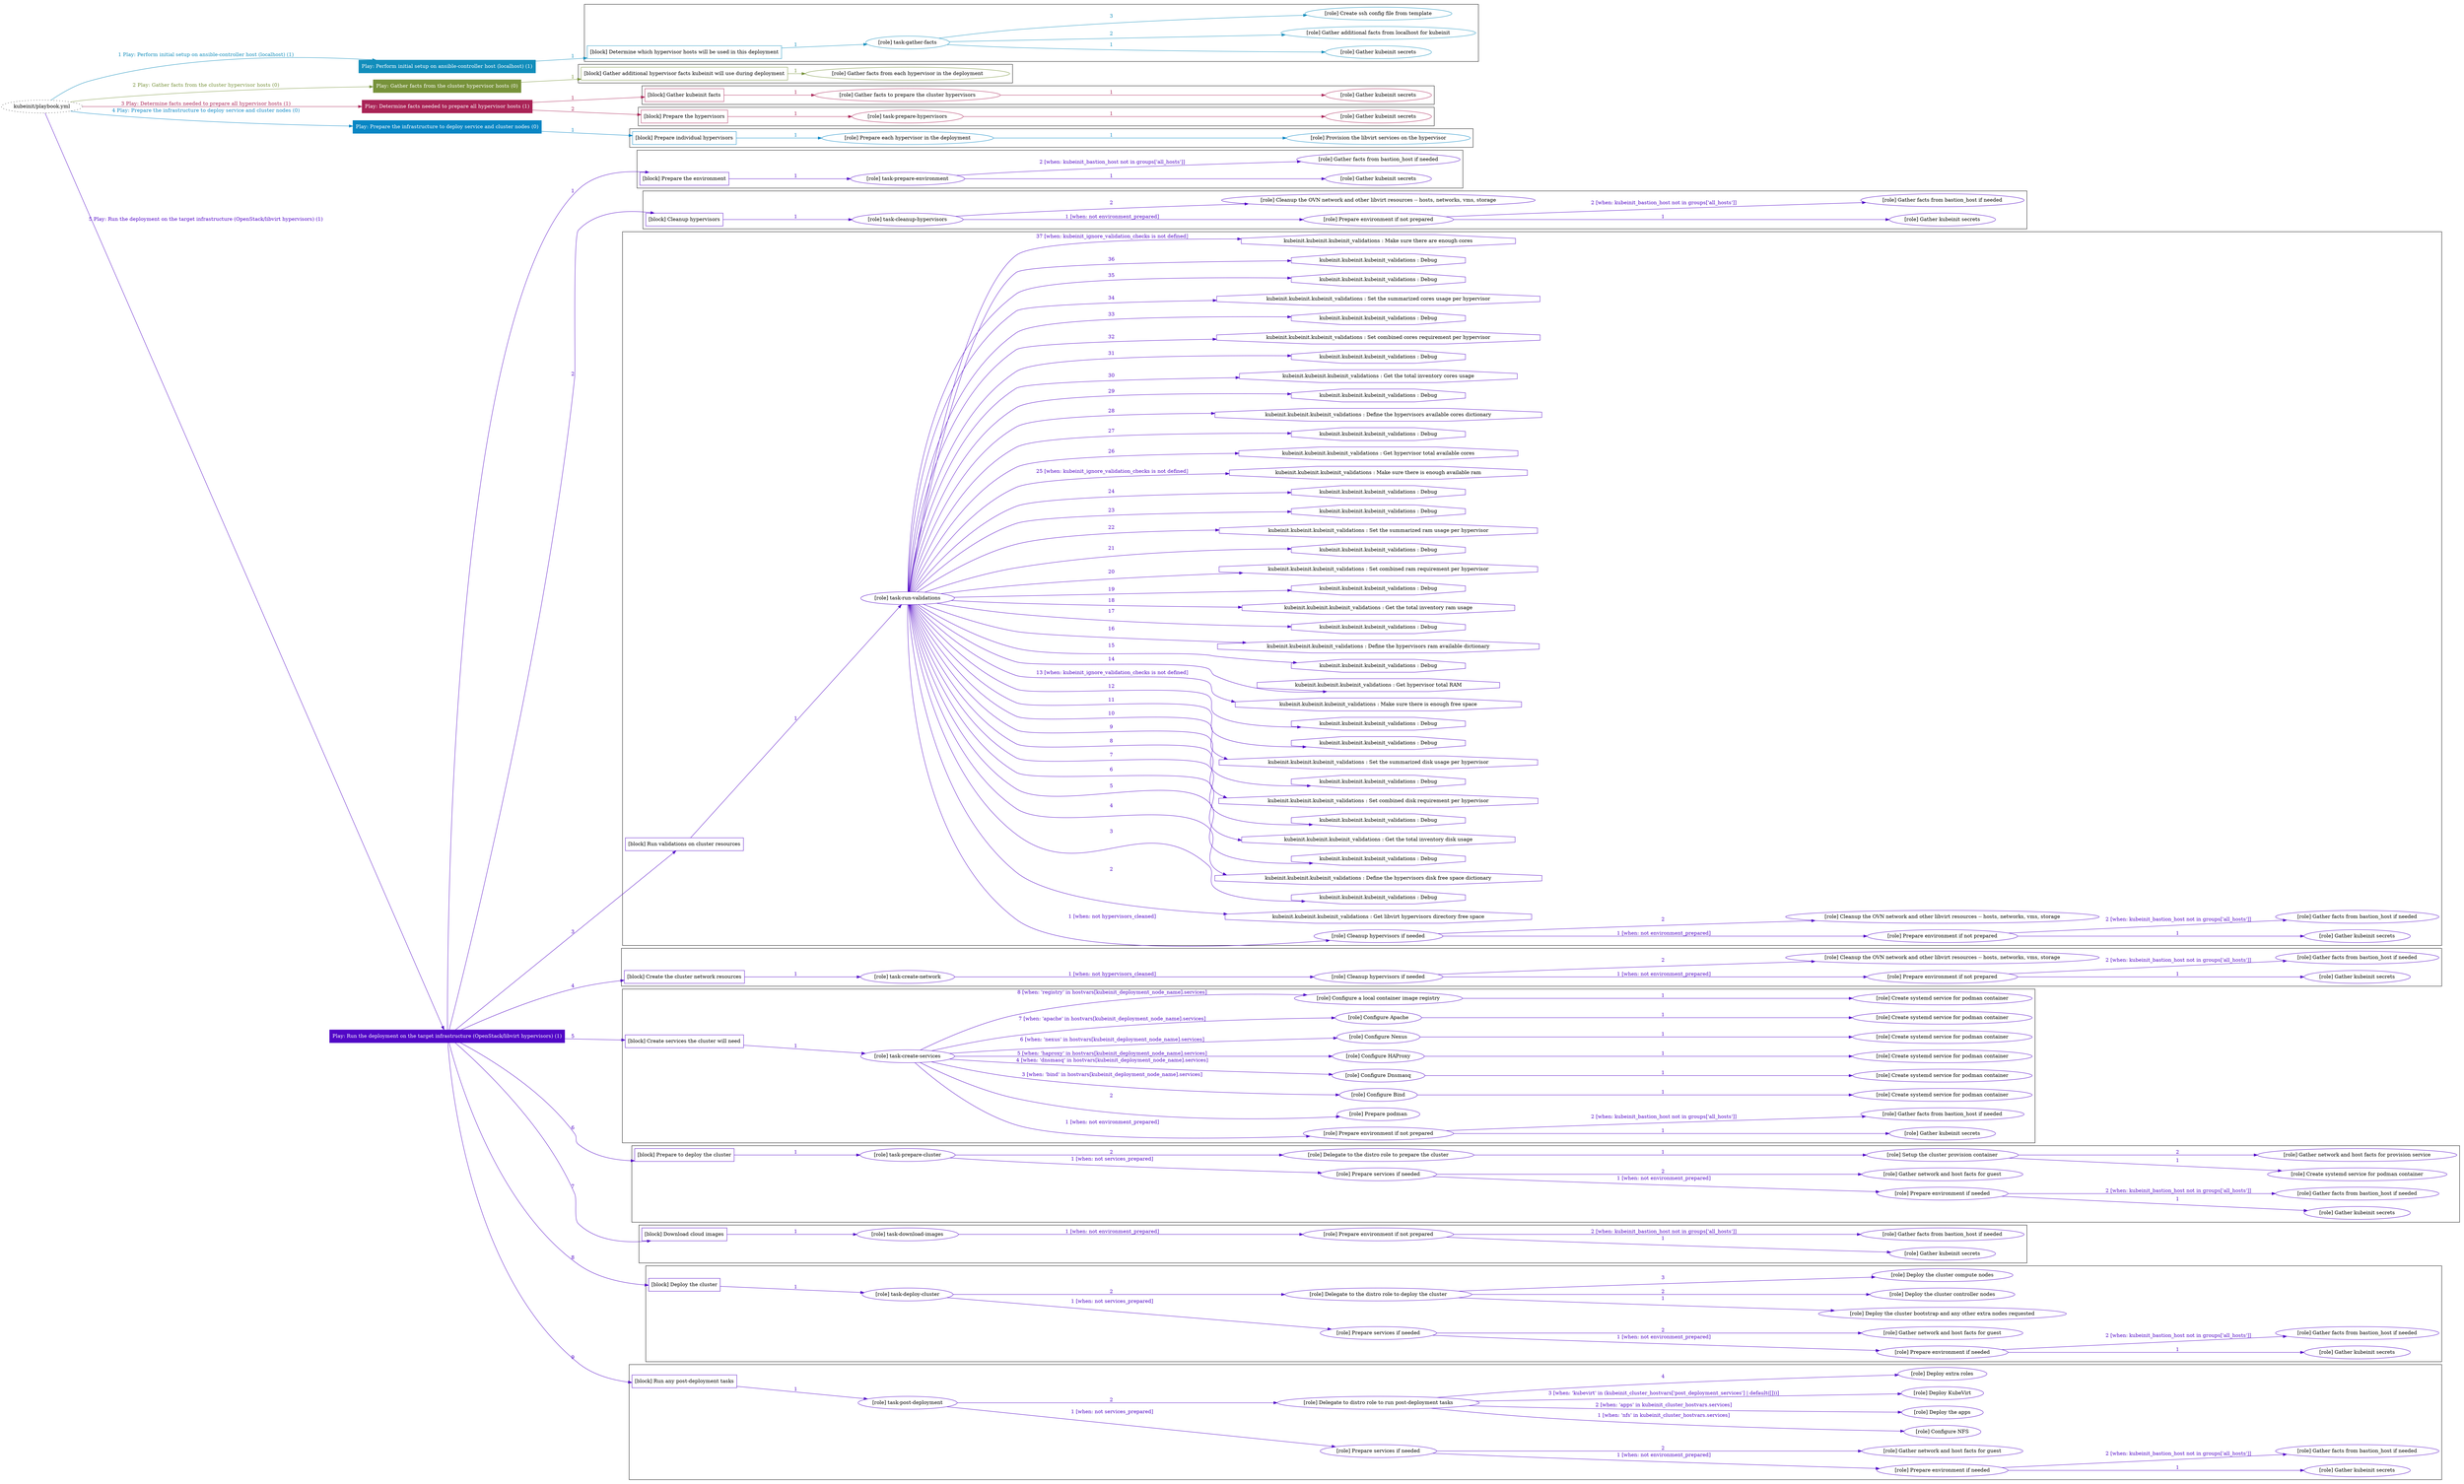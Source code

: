digraph {
	graph [concentrate=true ordering=in rankdir=LR ratio=fill]
	edge [esep=5 sep=10]
	"kubeinit/playbook.yml" [URL="/home/runner/work/kubeinit/kubeinit/kubeinit/playbook.yml" id=playbook_6cd26a10 style=dotted]
	"kubeinit/playbook.yml" -> play_63117d6f [label="1 Play: Perform initial setup on ansible-controller host (localhost) (1)" color="#118dbb" fontcolor="#118dbb" id=edge_play_63117d6f labeltooltip="1 Play: Perform initial setup on ansible-controller host (localhost) (1)" tooltip="1 Play: Perform initial setup on ansible-controller host (localhost) (1)"]
	subgraph "Play: Perform initial setup on ansible-controller host (localhost) (1)" {
		play_63117d6f [label="Play: Perform initial setup on ansible-controller host (localhost) (1)" URL="/home/runner/work/kubeinit/kubeinit/kubeinit/playbook.yml" color="#118dbb" fontcolor="#ffffff" id=play_63117d6f shape=box style=filled tooltip=localhost]
		play_63117d6f -> block_19ab870b [label=1 color="#118dbb" fontcolor="#118dbb" id=edge_block_19ab870b labeltooltip=1 tooltip=1]
		subgraph cluster_block_19ab870b {
			block_19ab870b [label="[block] Determine which hypervisor hosts will be used in this deployment" URL="/home/runner/work/kubeinit/kubeinit/kubeinit/playbook.yml" color="#118dbb" id=block_19ab870b labeltooltip="Determine which hypervisor hosts will be used in this deployment" shape=box tooltip="Determine which hypervisor hosts will be used in this deployment"]
			block_19ab870b -> role_15ab62e1 [label="1 " color="#118dbb" fontcolor="#118dbb" id=edge_role_15ab62e1 labeltooltip="1 " tooltip="1 "]
			subgraph "task-gather-facts" {
				role_15ab62e1 [label="[role] task-gather-facts" URL="/home/runner/work/kubeinit/kubeinit/kubeinit/playbook.yml" color="#118dbb" id=role_15ab62e1 tooltip="task-gather-facts"]
				role_15ab62e1 -> role_734ebe4e [label="1 " color="#118dbb" fontcolor="#118dbb" id=edge_role_734ebe4e labeltooltip="1 " tooltip="1 "]
				subgraph "Gather kubeinit secrets" {
					role_734ebe4e [label="[role] Gather kubeinit secrets" URL="/home/runner/.ansible/collections/ansible_collections/kubeinit/kubeinit/roles/kubeinit_prepare/tasks/build_hypervisors_group.yml" color="#118dbb" id=role_734ebe4e tooltip="Gather kubeinit secrets"]
				}
				role_15ab62e1 -> role_6a905b28 [label="2 " color="#118dbb" fontcolor="#118dbb" id=edge_role_6a905b28 labeltooltip="2 " tooltip="2 "]
				subgraph "Gather additional facts from localhost for kubeinit" {
					role_6a905b28 [label="[role] Gather additional facts from localhost for kubeinit" URL="/home/runner/.ansible/collections/ansible_collections/kubeinit/kubeinit/roles/kubeinit_prepare/tasks/build_hypervisors_group.yml" color="#118dbb" id=role_6a905b28 tooltip="Gather additional facts from localhost for kubeinit"]
				}
				role_15ab62e1 -> role_32236e4d [label="3 " color="#118dbb" fontcolor="#118dbb" id=edge_role_32236e4d labeltooltip="3 " tooltip="3 "]
				subgraph "Create ssh config file from template" {
					role_32236e4d [label="[role] Create ssh config file from template" URL="/home/runner/.ansible/collections/ansible_collections/kubeinit/kubeinit/roles/kubeinit_prepare/tasks/build_hypervisors_group.yml" color="#118dbb" id=role_32236e4d tooltip="Create ssh config file from template"]
				}
			}
		}
	}
	"kubeinit/playbook.yml" -> play_02c0cbca [label="2 Play: Gather facts from the cluster hypervisor hosts (0)" color="#77923a" fontcolor="#77923a" id=edge_play_02c0cbca labeltooltip="2 Play: Gather facts from the cluster hypervisor hosts (0)" tooltip="2 Play: Gather facts from the cluster hypervisor hosts (0)"]
	subgraph "Play: Gather facts from the cluster hypervisor hosts (0)" {
		play_02c0cbca [label="Play: Gather facts from the cluster hypervisor hosts (0)" URL="/home/runner/work/kubeinit/kubeinit/kubeinit/playbook.yml" color="#77923a" fontcolor="#ffffff" id=play_02c0cbca shape=box style=filled tooltip="Play: Gather facts from the cluster hypervisor hosts (0)"]
		play_02c0cbca -> block_dc79a959 [label=1 color="#77923a" fontcolor="#77923a" id=edge_block_dc79a959 labeltooltip=1 tooltip=1]
		subgraph cluster_block_dc79a959 {
			block_dc79a959 [label="[block] Gather additional hypervisor facts kubeinit will use during deployment" URL="/home/runner/work/kubeinit/kubeinit/kubeinit/playbook.yml" color="#77923a" id=block_dc79a959 labeltooltip="Gather additional hypervisor facts kubeinit will use during deployment" shape=box tooltip="Gather additional hypervisor facts kubeinit will use during deployment"]
			block_dc79a959 -> role_8fd5d907 [label="1 " color="#77923a" fontcolor="#77923a" id=edge_role_8fd5d907 labeltooltip="1 " tooltip="1 "]
			subgraph "Gather facts from each hypervisor in the deployment" {
				role_8fd5d907 [label="[role] Gather facts from each hypervisor in the deployment" URL="/home/runner/work/kubeinit/kubeinit/kubeinit/playbook.yml" color="#77923a" id=role_8fd5d907 tooltip="Gather facts from each hypervisor in the deployment"]
			}
		}
	}
	"kubeinit/playbook.yml" -> play_86470e08 [label="3 Play: Determine facts needed to prepare all hypervisor hosts (1)" color="#a92356" fontcolor="#a92356" id=edge_play_86470e08 labeltooltip="3 Play: Determine facts needed to prepare all hypervisor hosts (1)" tooltip="3 Play: Determine facts needed to prepare all hypervisor hosts (1)"]
	subgraph "Play: Determine facts needed to prepare all hypervisor hosts (1)" {
		play_86470e08 [label="Play: Determine facts needed to prepare all hypervisor hosts (1)" URL="/home/runner/work/kubeinit/kubeinit/kubeinit/playbook.yml" color="#a92356" fontcolor="#ffffff" id=play_86470e08 shape=box style=filled tooltip=localhost]
		play_86470e08 -> block_03d1b4e7 [label=1 color="#a92356" fontcolor="#a92356" id=edge_block_03d1b4e7 labeltooltip=1 tooltip=1]
		subgraph cluster_block_03d1b4e7 {
			block_03d1b4e7 [label="[block] Gather kubeinit facts" URL="/home/runner/work/kubeinit/kubeinit/kubeinit/playbook.yml" color="#a92356" id=block_03d1b4e7 labeltooltip="Gather kubeinit facts" shape=box tooltip="Gather kubeinit facts"]
			block_03d1b4e7 -> role_86574c64 [label="1 " color="#a92356" fontcolor="#a92356" id=edge_role_86574c64 labeltooltip="1 " tooltip="1 "]
			subgraph "Gather facts to prepare the cluster hypervisors" {
				role_86574c64 [label="[role] Gather facts to prepare the cluster hypervisors" URL="/home/runner/work/kubeinit/kubeinit/kubeinit/playbook.yml" color="#a92356" id=role_86574c64 tooltip="Gather facts to prepare the cluster hypervisors"]
				role_86574c64 -> role_c956355e [label="1 " color="#a92356" fontcolor="#a92356" id=edge_role_c956355e labeltooltip="1 " tooltip="1 "]
				subgraph "Gather kubeinit secrets" {
					role_c956355e [label="[role] Gather kubeinit secrets" URL="/home/runner/.ansible/collections/ansible_collections/kubeinit/kubeinit/roles/kubeinit_prepare/tasks/gather_kubeinit_facts.yml" color="#a92356" id=role_c956355e tooltip="Gather kubeinit secrets"]
				}
			}
		}
		play_86470e08 -> block_d9ae58f2 [label=2 color="#a92356" fontcolor="#a92356" id=edge_block_d9ae58f2 labeltooltip=2 tooltip=2]
		subgraph cluster_block_d9ae58f2 {
			block_d9ae58f2 [label="[block] Prepare the hypervisors" URL="/home/runner/work/kubeinit/kubeinit/kubeinit/playbook.yml" color="#a92356" id=block_d9ae58f2 labeltooltip="Prepare the hypervisors" shape=box tooltip="Prepare the hypervisors"]
			block_d9ae58f2 -> role_10e413e1 [label="1 " color="#a92356" fontcolor="#a92356" id=edge_role_10e413e1 labeltooltip="1 " tooltip="1 "]
			subgraph "task-prepare-hypervisors" {
				role_10e413e1 [label="[role] task-prepare-hypervisors" URL="/home/runner/work/kubeinit/kubeinit/kubeinit/playbook.yml" color="#a92356" id=role_10e413e1 tooltip="task-prepare-hypervisors"]
				role_10e413e1 -> role_80bb3add [label="1 " color="#a92356" fontcolor="#a92356" id=edge_role_80bb3add labeltooltip="1 " tooltip="1 "]
				subgraph "Gather kubeinit secrets" {
					role_80bb3add [label="[role] Gather kubeinit secrets" URL="/home/runner/.ansible/collections/ansible_collections/kubeinit/kubeinit/roles/kubeinit_prepare/tasks/gather_kubeinit_facts.yml" color="#a92356" id=role_80bb3add tooltip="Gather kubeinit secrets"]
				}
			}
		}
	}
	"kubeinit/playbook.yml" -> play_aafbd5fe [label="4 Play: Prepare the infrastructure to deploy service and cluster nodes (0)" color="#0886c4" fontcolor="#0886c4" id=edge_play_aafbd5fe labeltooltip="4 Play: Prepare the infrastructure to deploy service and cluster nodes (0)" tooltip="4 Play: Prepare the infrastructure to deploy service and cluster nodes (0)"]
	subgraph "Play: Prepare the infrastructure to deploy service and cluster nodes (0)" {
		play_aafbd5fe [label="Play: Prepare the infrastructure to deploy service and cluster nodes (0)" URL="/home/runner/work/kubeinit/kubeinit/kubeinit/playbook.yml" color="#0886c4" fontcolor="#ffffff" id=play_aafbd5fe shape=box style=filled tooltip="Play: Prepare the infrastructure to deploy service and cluster nodes (0)"]
		play_aafbd5fe -> block_a5c81471 [label=1 color="#0886c4" fontcolor="#0886c4" id=edge_block_a5c81471 labeltooltip=1 tooltip=1]
		subgraph cluster_block_a5c81471 {
			block_a5c81471 [label="[block] Prepare individual hypervisors" URL="/home/runner/work/kubeinit/kubeinit/kubeinit/playbook.yml" color="#0886c4" id=block_a5c81471 labeltooltip="Prepare individual hypervisors" shape=box tooltip="Prepare individual hypervisors"]
			block_a5c81471 -> role_9da7c46c [label="1 " color="#0886c4" fontcolor="#0886c4" id=edge_role_9da7c46c labeltooltip="1 " tooltip="1 "]
			subgraph "Prepare each hypervisor in the deployment" {
				role_9da7c46c [label="[role] Prepare each hypervisor in the deployment" URL="/home/runner/work/kubeinit/kubeinit/kubeinit/playbook.yml" color="#0886c4" id=role_9da7c46c tooltip="Prepare each hypervisor in the deployment"]
				role_9da7c46c -> role_c563d3cf [label="1 " color="#0886c4" fontcolor="#0886c4" id=edge_role_c563d3cf labeltooltip="1 " tooltip="1 "]
				subgraph "Provision the libvirt services on the hypervisor" {
					role_c563d3cf [label="[role] Provision the libvirt services on the hypervisor" URL="/home/runner/.ansible/collections/ansible_collections/kubeinit/kubeinit/roles/kubeinit_prepare/tasks/prepare_hypervisor.yml" color="#0886c4" id=role_c563d3cf tooltip="Provision the libvirt services on the hypervisor"]
				}
			}
		}
	}
	"kubeinit/playbook.yml" -> play_02539495 [label="5 Play: Run the deployment on the target infrastructure (OpenStack/libvirt hypervisors) (1)" color="#5106c6" fontcolor="#5106c6" id=edge_play_02539495 labeltooltip="5 Play: Run the deployment on the target infrastructure (OpenStack/libvirt hypervisors) (1)" tooltip="5 Play: Run the deployment on the target infrastructure (OpenStack/libvirt hypervisors) (1)"]
	subgraph "Play: Run the deployment on the target infrastructure (OpenStack/libvirt hypervisors) (1)" {
		play_02539495 [label="Play: Run the deployment on the target infrastructure (OpenStack/libvirt hypervisors) (1)" URL="/home/runner/work/kubeinit/kubeinit/kubeinit/playbook.yml" color="#5106c6" fontcolor="#ffffff" id=play_02539495 shape=box style=filled tooltip=localhost]
		play_02539495 -> block_9f222ef6 [label=1 color="#5106c6" fontcolor="#5106c6" id=edge_block_9f222ef6 labeltooltip=1 tooltip=1]
		subgraph cluster_block_9f222ef6 {
			block_9f222ef6 [label="[block] Prepare the environment" URL="/home/runner/work/kubeinit/kubeinit/kubeinit/playbook.yml" color="#5106c6" id=block_9f222ef6 labeltooltip="Prepare the environment" shape=box tooltip="Prepare the environment"]
			block_9f222ef6 -> role_25c20535 [label="1 " color="#5106c6" fontcolor="#5106c6" id=edge_role_25c20535 labeltooltip="1 " tooltip="1 "]
			subgraph "task-prepare-environment" {
				role_25c20535 [label="[role] task-prepare-environment" URL="/home/runner/work/kubeinit/kubeinit/kubeinit/playbook.yml" color="#5106c6" id=role_25c20535 tooltip="task-prepare-environment"]
				role_25c20535 -> role_65af04fc [label="1 " color="#5106c6" fontcolor="#5106c6" id=edge_role_65af04fc labeltooltip="1 " tooltip="1 "]
				subgraph "Gather kubeinit secrets" {
					role_65af04fc [label="[role] Gather kubeinit secrets" URL="/home/runner/.ansible/collections/ansible_collections/kubeinit/kubeinit/roles/kubeinit_prepare/tasks/gather_kubeinit_facts.yml" color="#5106c6" id=role_65af04fc tooltip="Gather kubeinit secrets"]
				}
				role_25c20535 -> role_2ee62ff0 [label="2 [when: kubeinit_bastion_host not in groups['all_hosts']]" color="#5106c6" fontcolor="#5106c6" id=edge_role_2ee62ff0 labeltooltip="2 [when: kubeinit_bastion_host not in groups['all_hosts']]" tooltip="2 [when: kubeinit_bastion_host not in groups['all_hosts']]"]
				subgraph "Gather facts from bastion_host if needed" {
					role_2ee62ff0 [label="[role] Gather facts from bastion_host if needed" URL="/home/runner/.ansible/collections/ansible_collections/kubeinit/kubeinit/roles/kubeinit_prepare/tasks/main.yml" color="#5106c6" id=role_2ee62ff0 tooltip="Gather facts from bastion_host if needed"]
				}
			}
		}
		play_02539495 -> block_dac5ed62 [label=2 color="#5106c6" fontcolor="#5106c6" id=edge_block_dac5ed62 labeltooltip=2 tooltip=2]
		subgraph cluster_block_dac5ed62 {
			block_dac5ed62 [label="[block] Cleanup hypervisors" URL="/home/runner/work/kubeinit/kubeinit/kubeinit/playbook.yml" color="#5106c6" id=block_dac5ed62 labeltooltip="Cleanup hypervisors" shape=box tooltip="Cleanup hypervisors"]
			block_dac5ed62 -> role_e07e626c [label="1 " color="#5106c6" fontcolor="#5106c6" id=edge_role_e07e626c labeltooltip="1 " tooltip="1 "]
			subgraph "task-cleanup-hypervisors" {
				role_e07e626c [label="[role] task-cleanup-hypervisors" URL="/home/runner/work/kubeinit/kubeinit/kubeinit/playbook.yml" color="#5106c6" id=role_e07e626c tooltip="task-cleanup-hypervisors"]
				role_e07e626c -> role_b7dd9cc5 [label="1 [when: not environment_prepared]" color="#5106c6" fontcolor="#5106c6" id=edge_role_b7dd9cc5 labeltooltip="1 [when: not environment_prepared]" tooltip="1 [when: not environment_prepared]"]
				subgraph "Prepare environment if not prepared" {
					role_b7dd9cc5 [label="[role] Prepare environment if not prepared" URL="/home/runner/.ansible/collections/ansible_collections/kubeinit/kubeinit/roles/kubeinit_libvirt/tasks/cleanup_hypervisors.yml" color="#5106c6" id=role_b7dd9cc5 tooltip="Prepare environment if not prepared"]
					role_b7dd9cc5 -> role_0928f3df [label="1 " color="#5106c6" fontcolor="#5106c6" id=edge_role_0928f3df labeltooltip="1 " tooltip="1 "]
					subgraph "Gather kubeinit secrets" {
						role_0928f3df [label="[role] Gather kubeinit secrets" URL="/home/runner/.ansible/collections/ansible_collections/kubeinit/kubeinit/roles/kubeinit_prepare/tasks/gather_kubeinit_facts.yml" color="#5106c6" id=role_0928f3df tooltip="Gather kubeinit secrets"]
					}
					role_b7dd9cc5 -> role_5713f718 [label="2 [when: kubeinit_bastion_host not in groups['all_hosts']]" color="#5106c6" fontcolor="#5106c6" id=edge_role_5713f718 labeltooltip="2 [when: kubeinit_bastion_host not in groups['all_hosts']]" tooltip="2 [when: kubeinit_bastion_host not in groups['all_hosts']]"]
					subgraph "Gather facts from bastion_host if needed" {
						role_5713f718 [label="[role] Gather facts from bastion_host if needed" URL="/home/runner/.ansible/collections/ansible_collections/kubeinit/kubeinit/roles/kubeinit_prepare/tasks/main.yml" color="#5106c6" id=role_5713f718 tooltip="Gather facts from bastion_host if needed"]
					}
				}
				role_e07e626c -> role_2268f956 [label="2 " color="#5106c6" fontcolor="#5106c6" id=edge_role_2268f956 labeltooltip="2 " tooltip="2 "]
				subgraph "Cleanup the OVN network and other libvirt resources -- hosts, networks, vms, storage" {
					role_2268f956 [label="[role] Cleanup the OVN network and other libvirt resources -- hosts, networks, vms, storage" URL="/home/runner/.ansible/collections/ansible_collections/kubeinit/kubeinit/roles/kubeinit_libvirt/tasks/cleanup_hypervisors.yml" color="#5106c6" id=role_2268f956 tooltip="Cleanup the OVN network and other libvirt resources -- hosts, networks, vms, storage"]
				}
			}
		}
		play_02539495 -> block_9da9f517 [label=3 color="#5106c6" fontcolor="#5106c6" id=edge_block_9da9f517 labeltooltip=3 tooltip=3]
		subgraph cluster_block_9da9f517 {
			block_9da9f517 [label="[block] Run validations on cluster resources" URL="/home/runner/work/kubeinit/kubeinit/kubeinit/playbook.yml" color="#5106c6" id=block_9da9f517 labeltooltip="Run validations on cluster resources" shape=box tooltip="Run validations on cluster resources"]
			block_9da9f517 -> role_e88cde20 [label="1 " color="#5106c6" fontcolor="#5106c6" id=edge_role_e88cde20 labeltooltip="1 " tooltip="1 "]
			subgraph "task-run-validations" {
				role_e88cde20 [label="[role] task-run-validations" URL="/home/runner/work/kubeinit/kubeinit/kubeinit/playbook.yml" color="#5106c6" id=role_e88cde20 tooltip="task-run-validations"]
				role_e88cde20 -> role_add371ca [label="1 [when: not hypervisors_cleaned]" color="#5106c6" fontcolor="#5106c6" id=edge_role_add371ca labeltooltip="1 [when: not hypervisors_cleaned]" tooltip="1 [when: not hypervisors_cleaned]"]
				subgraph "Cleanup hypervisors if needed" {
					role_add371ca [label="[role] Cleanup hypervisors if needed" URL="/home/runner/.ansible/collections/ansible_collections/kubeinit/kubeinit/roles/kubeinit_validations/tasks/main.yml" color="#5106c6" id=role_add371ca tooltip="Cleanup hypervisors if needed"]
					role_add371ca -> role_86619e4e [label="1 [when: not environment_prepared]" color="#5106c6" fontcolor="#5106c6" id=edge_role_86619e4e labeltooltip="1 [when: not environment_prepared]" tooltip="1 [when: not environment_prepared]"]
					subgraph "Prepare environment if not prepared" {
						role_86619e4e [label="[role] Prepare environment if not prepared" URL="/home/runner/.ansible/collections/ansible_collections/kubeinit/kubeinit/roles/kubeinit_libvirt/tasks/cleanup_hypervisors.yml" color="#5106c6" id=role_86619e4e tooltip="Prepare environment if not prepared"]
						role_86619e4e -> role_49407ac8 [label="1 " color="#5106c6" fontcolor="#5106c6" id=edge_role_49407ac8 labeltooltip="1 " tooltip="1 "]
						subgraph "Gather kubeinit secrets" {
							role_49407ac8 [label="[role] Gather kubeinit secrets" URL="/home/runner/.ansible/collections/ansible_collections/kubeinit/kubeinit/roles/kubeinit_prepare/tasks/gather_kubeinit_facts.yml" color="#5106c6" id=role_49407ac8 tooltip="Gather kubeinit secrets"]
						}
						role_86619e4e -> role_40011b52 [label="2 [when: kubeinit_bastion_host not in groups['all_hosts']]" color="#5106c6" fontcolor="#5106c6" id=edge_role_40011b52 labeltooltip="2 [when: kubeinit_bastion_host not in groups['all_hosts']]" tooltip="2 [when: kubeinit_bastion_host not in groups['all_hosts']]"]
						subgraph "Gather facts from bastion_host if needed" {
							role_40011b52 [label="[role] Gather facts from bastion_host if needed" URL="/home/runner/.ansible/collections/ansible_collections/kubeinit/kubeinit/roles/kubeinit_prepare/tasks/main.yml" color="#5106c6" id=role_40011b52 tooltip="Gather facts from bastion_host if needed"]
						}
					}
					role_add371ca -> role_9dc46d21 [label="2 " color="#5106c6" fontcolor="#5106c6" id=edge_role_9dc46d21 labeltooltip="2 " tooltip="2 "]
					subgraph "Cleanup the OVN network and other libvirt resources -- hosts, networks, vms, storage" {
						role_9dc46d21 [label="[role] Cleanup the OVN network and other libvirt resources -- hosts, networks, vms, storage" URL="/home/runner/.ansible/collections/ansible_collections/kubeinit/kubeinit/roles/kubeinit_libvirt/tasks/cleanup_hypervisors.yml" color="#5106c6" id=role_9dc46d21 tooltip="Cleanup the OVN network and other libvirt resources -- hosts, networks, vms, storage"]
					}
				}
				task_dcb77e27 [label="kubeinit.kubeinit.kubeinit_validations : Get libvirt hypervisors directory free space" URL="/home/runner/.ansible/collections/ansible_collections/kubeinit/kubeinit/roles/kubeinit_validations/tasks/10_libvirt_free_space.yml" color="#5106c6" id=task_dcb77e27 shape=octagon tooltip="kubeinit.kubeinit.kubeinit_validations : Get libvirt hypervisors directory free space"]
				role_e88cde20 -> task_dcb77e27 [label="2 " color="#5106c6" fontcolor="#5106c6" id=edge_task_dcb77e27 labeltooltip="2 " tooltip="2 "]
				task_700facbe [label="kubeinit.kubeinit.kubeinit_validations : Debug" URL="/home/runner/.ansible/collections/ansible_collections/kubeinit/kubeinit/roles/kubeinit_validations/tasks/10_libvirt_free_space.yml" color="#5106c6" id=task_700facbe shape=octagon tooltip="kubeinit.kubeinit.kubeinit_validations : Debug"]
				role_e88cde20 -> task_700facbe [label="3 " color="#5106c6" fontcolor="#5106c6" id=edge_task_700facbe labeltooltip="3 " tooltip="3 "]
				task_43508078 [label="kubeinit.kubeinit.kubeinit_validations : Define the hypervisors disk free space dictionary" URL="/home/runner/.ansible/collections/ansible_collections/kubeinit/kubeinit/roles/kubeinit_validations/tasks/10_libvirt_free_space.yml" color="#5106c6" id=task_43508078 shape=octagon tooltip="kubeinit.kubeinit.kubeinit_validations : Define the hypervisors disk free space dictionary"]
				role_e88cde20 -> task_43508078 [label="4 " color="#5106c6" fontcolor="#5106c6" id=edge_task_43508078 labeltooltip="4 " tooltip="4 "]
				task_87f07806 [label="kubeinit.kubeinit.kubeinit_validations : Debug" URL="/home/runner/.ansible/collections/ansible_collections/kubeinit/kubeinit/roles/kubeinit_validations/tasks/10_libvirt_free_space.yml" color="#5106c6" id=task_87f07806 shape=octagon tooltip="kubeinit.kubeinit.kubeinit_validations : Debug"]
				role_e88cde20 -> task_87f07806 [label="5 " color="#5106c6" fontcolor="#5106c6" id=edge_task_87f07806 labeltooltip="5 " tooltip="5 "]
				task_ba84ba1d [label="kubeinit.kubeinit.kubeinit_validations : Get the total inventory disk usage" URL="/home/runner/.ansible/collections/ansible_collections/kubeinit/kubeinit/roles/kubeinit_validations/tasks/10_libvirt_free_space.yml" color="#5106c6" id=task_ba84ba1d shape=octagon tooltip="kubeinit.kubeinit.kubeinit_validations : Get the total inventory disk usage"]
				role_e88cde20 -> task_ba84ba1d [label="6 " color="#5106c6" fontcolor="#5106c6" id=edge_task_ba84ba1d labeltooltip="6 " tooltip="6 "]
				task_48fe8396 [label="kubeinit.kubeinit.kubeinit_validations : Debug" URL="/home/runner/.ansible/collections/ansible_collections/kubeinit/kubeinit/roles/kubeinit_validations/tasks/10_libvirt_free_space.yml" color="#5106c6" id=task_48fe8396 shape=octagon tooltip="kubeinit.kubeinit.kubeinit_validations : Debug"]
				role_e88cde20 -> task_48fe8396 [label="7 " color="#5106c6" fontcolor="#5106c6" id=edge_task_48fe8396 labeltooltip="7 " tooltip="7 "]
				task_9d8ddf8c [label="kubeinit.kubeinit.kubeinit_validations : Set combined disk requirement per hypervisor" URL="/home/runner/.ansible/collections/ansible_collections/kubeinit/kubeinit/roles/kubeinit_validations/tasks/10_libvirt_free_space.yml" color="#5106c6" id=task_9d8ddf8c shape=octagon tooltip="kubeinit.kubeinit.kubeinit_validations : Set combined disk requirement per hypervisor"]
				role_e88cde20 -> task_9d8ddf8c [label="8 " color="#5106c6" fontcolor="#5106c6" id=edge_task_9d8ddf8c labeltooltip="8 " tooltip="8 "]
				task_906409d1 [label="kubeinit.kubeinit.kubeinit_validations : Debug" URL="/home/runner/.ansible/collections/ansible_collections/kubeinit/kubeinit/roles/kubeinit_validations/tasks/10_libvirt_free_space.yml" color="#5106c6" id=task_906409d1 shape=octagon tooltip="kubeinit.kubeinit.kubeinit_validations : Debug"]
				role_e88cde20 -> task_906409d1 [label="9 " color="#5106c6" fontcolor="#5106c6" id=edge_task_906409d1 labeltooltip="9 " tooltip="9 "]
				task_c3c82220 [label="kubeinit.kubeinit.kubeinit_validations : Set the summarized disk usage per hypervisor" URL="/home/runner/.ansible/collections/ansible_collections/kubeinit/kubeinit/roles/kubeinit_validations/tasks/10_libvirt_free_space.yml" color="#5106c6" id=task_c3c82220 shape=octagon tooltip="kubeinit.kubeinit.kubeinit_validations : Set the summarized disk usage per hypervisor"]
				role_e88cde20 -> task_c3c82220 [label="10 " color="#5106c6" fontcolor="#5106c6" id=edge_task_c3c82220 labeltooltip="10 " tooltip="10 "]
				task_688a60f6 [label="kubeinit.kubeinit.kubeinit_validations : Debug" URL="/home/runner/.ansible/collections/ansible_collections/kubeinit/kubeinit/roles/kubeinit_validations/tasks/10_libvirt_free_space.yml" color="#5106c6" id=task_688a60f6 shape=octagon tooltip="kubeinit.kubeinit.kubeinit_validations : Debug"]
				role_e88cde20 -> task_688a60f6 [label="11 " color="#5106c6" fontcolor="#5106c6" id=edge_task_688a60f6 labeltooltip="11 " tooltip="11 "]
				task_ccc9f9c7 [label="kubeinit.kubeinit.kubeinit_validations : Debug" URL="/home/runner/.ansible/collections/ansible_collections/kubeinit/kubeinit/roles/kubeinit_validations/tasks/10_libvirt_free_space.yml" color="#5106c6" id=task_ccc9f9c7 shape=octagon tooltip="kubeinit.kubeinit.kubeinit_validations : Debug"]
				role_e88cde20 -> task_ccc9f9c7 [label="12 " color="#5106c6" fontcolor="#5106c6" id=edge_task_ccc9f9c7 labeltooltip="12 " tooltip="12 "]
				task_64a4d500 [label="kubeinit.kubeinit.kubeinit_validations : Make sure there is enough free space" URL="/home/runner/.ansible/collections/ansible_collections/kubeinit/kubeinit/roles/kubeinit_validations/tasks/10_libvirt_free_space.yml" color="#5106c6" id=task_64a4d500 shape=octagon tooltip="kubeinit.kubeinit.kubeinit_validations : Make sure there is enough free space"]
				role_e88cde20 -> task_64a4d500 [label="13 [when: kubeinit_ignore_validation_checks is not defined]" color="#5106c6" fontcolor="#5106c6" id=edge_task_64a4d500 labeltooltip="13 [when: kubeinit_ignore_validation_checks is not defined]" tooltip="13 [when: kubeinit_ignore_validation_checks is not defined]"]
				task_f6587887 [label="kubeinit.kubeinit.kubeinit_validations : Get hypervisor total RAM" URL="/home/runner/.ansible/collections/ansible_collections/kubeinit/kubeinit/roles/kubeinit_validations/tasks/20_libvirt_available_ram.yml" color="#5106c6" id=task_f6587887 shape=octagon tooltip="kubeinit.kubeinit.kubeinit_validations : Get hypervisor total RAM"]
				role_e88cde20 -> task_f6587887 [label="14 " color="#5106c6" fontcolor="#5106c6" id=edge_task_f6587887 labeltooltip="14 " tooltip="14 "]
				task_8896586f [label="kubeinit.kubeinit.kubeinit_validations : Debug" URL="/home/runner/.ansible/collections/ansible_collections/kubeinit/kubeinit/roles/kubeinit_validations/tasks/20_libvirt_available_ram.yml" color="#5106c6" id=task_8896586f shape=octagon tooltip="kubeinit.kubeinit.kubeinit_validations : Debug"]
				role_e88cde20 -> task_8896586f [label="15 " color="#5106c6" fontcolor="#5106c6" id=edge_task_8896586f labeltooltip="15 " tooltip="15 "]
				task_51928612 [label="kubeinit.kubeinit.kubeinit_validations : Define the hypervisors ram available dictionary" URL="/home/runner/.ansible/collections/ansible_collections/kubeinit/kubeinit/roles/kubeinit_validations/tasks/20_libvirt_available_ram.yml" color="#5106c6" id=task_51928612 shape=octagon tooltip="kubeinit.kubeinit.kubeinit_validations : Define the hypervisors ram available dictionary"]
				role_e88cde20 -> task_51928612 [label="16 " color="#5106c6" fontcolor="#5106c6" id=edge_task_51928612 labeltooltip="16 " tooltip="16 "]
				task_f93e1c0c [label="kubeinit.kubeinit.kubeinit_validations : Debug" URL="/home/runner/.ansible/collections/ansible_collections/kubeinit/kubeinit/roles/kubeinit_validations/tasks/20_libvirt_available_ram.yml" color="#5106c6" id=task_f93e1c0c shape=octagon tooltip="kubeinit.kubeinit.kubeinit_validations : Debug"]
				role_e88cde20 -> task_f93e1c0c [label="17 " color="#5106c6" fontcolor="#5106c6" id=edge_task_f93e1c0c labeltooltip="17 " tooltip="17 "]
				task_454da99e [label="kubeinit.kubeinit.kubeinit_validations : Get the total inventory ram usage" URL="/home/runner/.ansible/collections/ansible_collections/kubeinit/kubeinit/roles/kubeinit_validations/tasks/20_libvirt_available_ram.yml" color="#5106c6" id=task_454da99e shape=octagon tooltip="kubeinit.kubeinit.kubeinit_validations : Get the total inventory ram usage"]
				role_e88cde20 -> task_454da99e [label="18 " color="#5106c6" fontcolor="#5106c6" id=edge_task_454da99e labeltooltip="18 " tooltip="18 "]
				task_ca0c87be [label="kubeinit.kubeinit.kubeinit_validations : Debug" URL="/home/runner/.ansible/collections/ansible_collections/kubeinit/kubeinit/roles/kubeinit_validations/tasks/20_libvirt_available_ram.yml" color="#5106c6" id=task_ca0c87be shape=octagon tooltip="kubeinit.kubeinit.kubeinit_validations : Debug"]
				role_e88cde20 -> task_ca0c87be [label="19 " color="#5106c6" fontcolor="#5106c6" id=edge_task_ca0c87be labeltooltip="19 " tooltip="19 "]
				task_01fdea66 [label="kubeinit.kubeinit.kubeinit_validations : Set combined ram requirement per hypervisor" URL="/home/runner/.ansible/collections/ansible_collections/kubeinit/kubeinit/roles/kubeinit_validations/tasks/20_libvirt_available_ram.yml" color="#5106c6" id=task_01fdea66 shape=octagon tooltip="kubeinit.kubeinit.kubeinit_validations : Set combined ram requirement per hypervisor"]
				role_e88cde20 -> task_01fdea66 [label="20 " color="#5106c6" fontcolor="#5106c6" id=edge_task_01fdea66 labeltooltip="20 " tooltip="20 "]
				task_a43e9650 [label="kubeinit.kubeinit.kubeinit_validations : Debug" URL="/home/runner/.ansible/collections/ansible_collections/kubeinit/kubeinit/roles/kubeinit_validations/tasks/20_libvirt_available_ram.yml" color="#5106c6" id=task_a43e9650 shape=octagon tooltip="kubeinit.kubeinit.kubeinit_validations : Debug"]
				role_e88cde20 -> task_a43e9650 [label="21 " color="#5106c6" fontcolor="#5106c6" id=edge_task_a43e9650 labeltooltip="21 " tooltip="21 "]
				task_c7b97a59 [label="kubeinit.kubeinit.kubeinit_validations : Set the summarized ram usage per hypervisor" URL="/home/runner/.ansible/collections/ansible_collections/kubeinit/kubeinit/roles/kubeinit_validations/tasks/20_libvirt_available_ram.yml" color="#5106c6" id=task_c7b97a59 shape=octagon tooltip="kubeinit.kubeinit.kubeinit_validations : Set the summarized ram usage per hypervisor"]
				role_e88cde20 -> task_c7b97a59 [label="22 " color="#5106c6" fontcolor="#5106c6" id=edge_task_c7b97a59 labeltooltip="22 " tooltip="22 "]
				task_82ea052e [label="kubeinit.kubeinit.kubeinit_validations : Debug" URL="/home/runner/.ansible/collections/ansible_collections/kubeinit/kubeinit/roles/kubeinit_validations/tasks/20_libvirt_available_ram.yml" color="#5106c6" id=task_82ea052e shape=octagon tooltip="kubeinit.kubeinit.kubeinit_validations : Debug"]
				role_e88cde20 -> task_82ea052e [label="23 " color="#5106c6" fontcolor="#5106c6" id=edge_task_82ea052e labeltooltip="23 " tooltip="23 "]
				task_bcb57fb0 [label="kubeinit.kubeinit.kubeinit_validations : Debug" URL="/home/runner/.ansible/collections/ansible_collections/kubeinit/kubeinit/roles/kubeinit_validations/tasks/20_libvirt_available_ram.yml" color="#5106c6" id=task_bcb57fb0 shape=octagon tooltip="kubeinit.kubeinit.kubeinit_validations : Debug"]
				role_e88cde20 -> task_bcb57fb0 [label="24 " color="#5106c6" fontcolor="#5106c6" id=edge_task_bcb57fb0 labeltooltip="24 " tooltip="24 "]
				task_78315fa0 [label="kubeinit.kubeinit.kubeinit_validations : Make sure there is enough available ram" URL="/home/runner/.ansible/collections/ansible_collections/kubeinit/kubeinit/roles/kubeinit_validations/tasks/20_libvirt_available_ram.yml" color="#5106c6" id=task_78315fa0 shape=octagon tooltip="kubeinit.kubeinit.kubeinit_validations : Make sure there is enough available ram"]
				role_e88cde20 -> task_78315fa0 [label="25 [when: kubeinit_ignore_validation_checks is not defined]" color="#5106c6" fontcolor="#5106c6" id=edge_task_78315fa0 labeltooltip="25 [when: kubeinit_ignore_validation_checks is not defined]" tooltip="25 [when: kubeinit_ignore_validation_checks is not defined]"]
				task_bfe0f4f4 [label="kubeinit.kubeinit.kubeinit_validations : Get hypervisor total available cores" URL="/home/runner/.ansible/collections/ansible_collections/kubeinit/kubeinit/roles/kubeinit_validations/tasks/30_libvirt_check_cpu_cores.yml" color="#5106c6" id=task_bfe0f4f4 shape=octagon tooltip="kubeinit.kubeinit.kubeinit_validations : Get hypervisor total available cores"]
				role_e88cde20 -> task_bfe0f4f4 [label="26 " color="#5106c6" fontcolor="#5106c6" id=edge_task_bfe0f4f4 labeltooltip="26 " tooltip="26 "]
				task_6188ae6c [label="kubeinit.kubeinit.kubeinit_validations : Debug" URL="/home/runner/.ansible/collections/ansible_collections/kubeinit/kubeinit/roles/kubeinit_validations/tasks/30_libvirt_check_cpu_cores.yml" color="#5106c6" id=task_6188ae6c shape=octagon tooltip="kubeinit.kubeinit.kubeinit_validations : Debug"]
				role_e88cde20 -> task_6188ae6c [label="27 " color="#5106c6" fontcolor="#5106c6" id=edge_task_6188ae6c labeltooltip="27 " tooltip="27 "]
				task_60e4d200 [label="kubeinit.kubeinit.kubeinit_validations : Define the hypervisors available cores dictionary" URL="/home/runner/.ansible/collections/ansible_collections/kubeinit/kubeinit/roles/kubeinit_validations/tasks/30_libvirt_check_cpu_cores.yml" color="#5106c6" id=task_60e4d200 shape=octagon tooltip="kubeinit.kubeinit.kubeinit_validations : Define the hypervisors available cores dictionary"]
				role_e88cde20 -> task_60e4d200 [label="28 " color="#5106c6" fontcolor="#5106c6" id=edge_task_60e4d200 labeltooltip="28 " tooltip="28 "]
				task_1c4e965d [label="kubeinit.kubeinit.kubeinit_validations : Debug" URL="/home/runner/.ansible/collections/ansible_collections/kubeinit/kubeinit/roles/kubeinit_validations/tasks/30_libvirt_check_cpu_cores.yml" color="#5106c6" id=task_1c4e965d shape=octagon tooltip="kubeinit.kubeinit.kubeinit_validations : Debug"]
				role_e88cde20 -> task_1c4e965d [label="29 " color="#5106c6" fontcolor="#5106c6" id=edge_task_1c4e965d labeltooltip="29 " tooltip="29 "]
				task_2ed6f480 [label="kubeinit.kubeinit.kubeinit_validations : Get the total inventory cores usage" URL="/home/runner/.ansible/collections/ansible_collections/kubeinit/kubeinit/roles/kubeinit_validations/tasks/30_libvirt_check_cpu_cores.yml" color="#5106c6" id=task_2ed6f480 shape=octagon tooltip="kubeinit.kubeinit.kubeinit_validations : Get the total inventory cores usage"]
				role_e88cde20 -> task_2ed6f480 [label="30 " color="#5106c6" fontcolor="#5106c6" id=edge_task_2ed6f480 labeltooltip="30 " tooltip="30 "]
				task_3304818f [label="kubeinit.kubeinit.kubeinit_validations : Debug" URL="/home/runner/.ansible/collections/ansible_collections/kubeinit/kubeinit/roles/kubeinit_validations/tasks/30_libvirt_check_cpu_cores.yml" color="#5106c6" id=task_3304818f shape=octagon tooltip="kubeinit.kubeinit.kubeinit_validations : Debug"]
				role_e88cde20 -> task_3304818f [label="31 " color="#5106c6" fontcolor="#5106c6" id=edge_task_3304818f labeltooltip="31 " tooltip="31 "]
				task_3ad16f89 [label="kubeinit.kubeinit.kubeinit_validations : Set combined cores requirement per hypervisor" URL="/home/runner/.ansible/collections/ansible_collections/kubeinit/kubeinit/roles/kubeinit_validations/tasks/30_libvirt_check_cpu_cores.yml" color="#5106c6" id=task_3ad16f89 shape=octagon tooltip="kubeinit.kubeinit.kubeinit_validations : Set combined cores requirement per hypervisor"]
				role_e88cde20 -> task_3ad16f89 [label="32 " color="#5106c6" fontcolor="#5106c6" id=edge_task_3ad16f89 labeltooltip="32 " tooltip="32 "]
				task_e95a6df4 [label="kubeinit.kubeinit.kubeinit_validations : Debug" URL="/home/runner/.ansible/collections/ansible_collections/kubeinit/kubeinit/roles/kubeinit_validations/tasks/30_libvirt_check_cpu_cores.yml" color="#5106c6" id=task_e95a6df4 shape=octagon tooltip="kubeinit.kubeinit.kubeinit_validations : Debug"]
				role_e88cde20 -> task_e95a6df4 [label="33 " color="#5106c6" fontcolor="#5106c6" id=edge_task_e95a6df4 labeltooltip="33 " tooltip="33 "]
				task_470c3b3f [label="kubeinit.kubeinit.kubeinit_validations : Set the summarized cores usage per hypervisor" URL="/home/runner/.ansible/collections/ansible_collections/kubeinit/kubeinit/roles/kubeinit_validations/tasks/30_libvirt_check_cpu_cores.yml" color="#5106c6" id=task_470c3b3f shape=octagon tooltip="kubeinit.kubeinit.kubeinit_validations : Set the summarized cores usage per hypervisor"]
				role_e88cde20 -> task_470c3b3f [label="34 " color="#5106c6" fontcolor="#5106c6" id=edge_task_470c3b3f labeltooltip="34 " tooltip="34 "]
				task_56620336 [label="kubeinit.kubeinit.kubeinit_validations : Debug" URL="/home/runner/.ansible/collections/ansible_collections/kubeinit/kubeinit/roles/kubeinit_validations/tasks/30_libvirt_check_cpu_cores.yml" color="#5106c6" id=task_56620336 shape=octagon tooltip="kubeinit.kubeinit.kubeinit_validations : Debug"]
				role_e88cde20 -> task_56620336 [label="35 " color="#5106c6" fontcolor="#5106c6" id=edge_task_56620336 labeltooltip="35 " tooltip="35 "]
				task_6673316c [label="kubeinit.kubeinit.kubeinit_validations : Debug" URL="/home/runner/.ansible/collections/ansible_collections/kubeinit/kubeinit/roles/kubeinit_validations/tasks/30_libvirt_check_cpu_cores.yml" color="#5106c6" id=task_6673316c shape=octagon tooltip="kubeinit.kubeinit.kubeinit_validations : Debug"]
				role_e88cde20 -> task_6673316c [label="36 " color="#5106c6" fontcolor="#5106c6" id=edge_task_6673316c labeltooltip="36 " tooltip="36 "]
				task_8015cd00 [label="kubeinit.kubeinit.kubeinit_validations : Make sure there are enough cores" URL="/home/runner/.ansible/collections/ansible_collections/kubeinit/kubeinit/roles/kubeinit_validations/tasks/30_libvirt_check_cpu_cores.yml" color="#5106c6" id=task_8015cd00 shape=octagon tooltip="kubeinit.kubeinit.kubeinit_validations : Make sure there are enough cores"]
				role_e88cde20 -> task_8015cd00 [label="37 [when: kubeinit_ignore_validation_checks is not defined]" color="#5106c6" fontcolor="#5106c6" id=edge_task_8015cd00 labeltooltip="37 [when: kubeinit_ignore_validation_checks is not defined]" tooltip="37 [when: kubeinit_ignore_validation_checks is not defined]"]
			}
		}
		play_02539495 -> block_39a2e34c [label=4 color="#5106c6" fontcolor="#5106c6" id=edge_block_39a2e34c labeltooltip=4 tooltip=4]
		subgraph cluster_block_39a2e34c {
			block_39a2e34c [label="[block] Create the cluster network resources" URL="/home/runner/work/kubeinit/kubeinit/kubeinit/playbook.yml" color="#5106c6" id=block_39a2e34c labeltooltip="Create the cluster network resources" shape=box tooltip="Create the cluster network resources"]
			block_39a2e34c -> role_0272853c [label="1 " color="#5106c6" fontcolor="#5106c6" id=edge_role_0272853c labeltooltip="1 " tooltip="1 "]
			subgraph "task-create-network" {
				role_0272853c [label="[role] task-create-network" URL="/home/runner/work/kubeinit/kubeinit/kubeinit/playbook.yml" color="#5106c6" id=role_0272853c tooltip="task-create-network"]
				role_0272853c -> role_caa54972 [label="1 [when: not hypervisors_cleaned]" color="#5106c6" fontcolor="#5106c6" id=edge_role_caa54972 labeltooltip="1 [when: not hypervisors_cleaned]" tooltip="1 [when: not hypervisors_cleaned]"]
				subgraph "Cleanup hypervisors if needed" {
					role_caa54972 [label="[role] Cleanup hypervisors if needed" URL="/home/runner/.ansible/collections/ansible_collections/kubeinit/kubeinit/roles/kubeinit_libvirt/tasks/create_network.yml" color="#5106c6" id=role_caa54972 tooltip="Cleanup hypervisors if needed"]
					role_caa54972 -> role_eb12361b [label="1 [when: not environment_prepared]" color="#5106c6" fontcolor="#5106c6" id=edge_role_eb12361b labeltooltip="1 [when: not environment_prepared]" tooltip="1 [when: not environment_prepared]"]
					subgraph "Prepare environment if not prepared" {
						role_eb12361b [label="[role] Prepare environment if not prepared" URL="/home/runner/.ansible/collections/ansible_collections/kubeinit/kubeinit/roles/kubeinit_libvirt/tasks/cleanup_hypervisors.yml" color="#5106c6" id=role_eb12361b tooltip="Prepare environment if not prepared"]
						role_eb12361b -> role_3631af0d [label="1 " color="#5106c6" fontcolor="#5106c6" id=edge_role_3631af0d labeltooltip="1 " tooltip="1 "]
						subgraph "Gather kubeinit secrets" {
							role_3631af0d [label="[role] Gather kubeinit secrets" URL="/home/runner/.ansible/collections/ansible_collections/kubeinit/kubeinit/roles/kubeinit_prepare/tasks/gather_kubeinit_facts.yml" color="#5106c6" id=role_3631af0d tooltip="Gather kubeinit secrets"]
						}
						role_eb12361b -> role_40f07cb9 [label="2 [when: kubeinit_bastion_host not in groups['all_hosts']]" color="#5106c6" fontcolor="#5106c6" id=edge_role_40f07cb9 labeltooltip="2 [when: kubeinit_bastion_host not in groups['all_hosts']]" tooltip="2 [when: kubeinit_bastion_host not in groups['all_hosts']]"]
						subgraph "Gather facts from bastion_host if needed" {
							role_40f07cb9 [label="[role] Gather facts from bastion_host if needed" URL="/home/runner/.ansible/collections/ansible_collections/kubeinit/kubeinit/roles/kubeinit_prepare/tasks/main.yml" color="#5106c6" id=role_40f07cb9 tooltip="Gather facts from bastion_host if needed"]
						}
					}
					role_caa54972 -> role_3e5b3b85 [label="2 " color="#5106c6" fontcolor="#5106c6" id=edge_role_3e5b3b85 labeltooltip="2 " tooltip="2 "]
					subgraph "Cleanup the OVN network and other libvirt resources -- hosts, networks, vms, storage" {
						role_3e5b3b85 [label="[role] Cleanup the OVN network and other libvirt resources -- hosts, networks, vms, storage" URL="/home/runner/.ansible/collections/ansible_collections/kubeinit/kubeinit/roles/kubeinit_libvirt/tasks/cleanup_hypervisors.yml" color="#5106c6" id=role_3e5b3b85 tooltip="Cleanup the OVN network and other libvirt resources -- hosts, networks, vms, storage"]
					}
				}
			}
		}
		play_02539495 -> block_67e6dc45 [label=5 color="#5106c6" fontcolor="#5106c6" id=edge_block_67e6dc45 labeltooltip=5 tooltip=5]
		subgraph cluster_block_67e6dc45 {
			block_67e6dc45 [label="[block] Create services the cluster will need" URL="/home/runner/work/kubeinit/kubeinit/kubeinit/playbook.yml" color="#5106c6" id=block_67e6dc45 labeltooltip="Create services the cluster will need" shape=box tooltip="Create services the cluster will need"]
			block_67e6dc45 -> role_000688f5 [label="1 " color="#5106c6" fontcolor="#5106c6" id=edge_role_000688f5 labeltooltip="1 " tooltip="1 "]
			subgraph "task-create-services" {
				role_000688f5 [label="[role] task-create-services" URL="/home/runner/work/kubeinit/kubeinit/kubeinit/playbook.yml" color="#5106c6" id=role_000688f5 tooltip="task-create-services"]
				role_000688f5 -> role_58c079ae [label="1 [when: not environment_prepared]" color="#5106c6" fontcolor="#5106c6" id=edge_role_58c079ae labeltooltip="1 [when: not environment_prepared]" tooltip="1 [when: not environment_prepared]"]
				subgraph "Prepare environment if not prepared" {
					role_58c079ae [label="[role] Prepare environment if not prepared" URL="/home/runner/.ansible/collections/ansible_collections/kubeinit/kubeinit/roles/kubeinit_services/tasks/main.yml" color="#5106c6" id=role_58c079ae tooltip="Prepare environment if not prepared"]
					role_58c079ae -> role_5f6a0c72 [label="1 " color="#5106c6" fontcolor="#5106c6" id=edge_role_5f6a0c72 labeltooltip="1 " tooltip="1 "]
					subgraph "Gather kubeinit secrets" {
						role_5f6a0c72 [label="[role] Gather kubeinit secrets" URL="/home/runner/.ansible/collections/ansible_collections/kubeinit/kubeinit/roles/kubeinit_prepare/tasks/gather_kubeinit_facts.yml" color="#5106c6" id=role_5f6a0c72 tooltip="Gather kubeinit secrets"]
					}
					role_58c079ae -> role_72c37845 [label="2 [when: kubeinit_bastion_host not in groups['all_hosts']]" color="#5106c6" fontcolor="#5106c6" id=edge_role_72c37845 labeltooltip="2 [when: kubeinit_bastion_host not in groups['all_hosts']]" tooltip="2 [when: kubeinit_bastion_host not in groups['all_hosts']]"]
					subgraph "Gather facts from bastion_host if needed" {
						role_72c37845 [label="[role] Gather facts from bastion_host if needed" URL="/home/runner/.ansible/collections/ansible_collections/kubeinit/kubeinit/roles/kubeinit_prepare/tasks/main.yml" color="#5106c6" id=role_72c37845 tooltip="Gather facts from bastion_host if needed"]
					}
				}
				role_000688f5 -> role_d3af8ee7 [label="2 " color="#5106c6" fontcolor="#5106c6" id=edge_role_d3af8ee7 labeltooltip="2 " tooltip="2 "]
				subgraph "Prepare podman" {
					role_d3af8ee7 [label="[role] Prepare podman" URL="/home/runner/.ansible/collections/ansible_collections/kubeinit/kubeinit/roles/kubeinit_services/tasks/00_create_service_pod.yml" color="#5106c6" id=role_d3af8ee7 tooltip="Prepare podman"]
				}
				role_000688f5 -> role_be48f0b3 [label="3 [when: 'bind' in hostvars[kubeinit_deployment_node_name].services]" color="#5106c6" fontcolor="#5106c6" id=edge_role_be48f0b3 labeltooltip="3 [when: 'bind' in hostvars[kubeinit_deployment_node_name].services]" tooltip="3 [when: 'bind' in hostvars[kubeinit_deployment_node_name].services]"]
				subgraph "Configure Bind" {
					role_be48f0b3 [label="[role] Configure Bind" URL="/home/runner/.ansible/collections/ansible_collections/kubeinit/kubeinit/roles/kubeinit_services/tasks/start_services_containers.yml" color="#5106c6" id=role_be48f0b3 tooltip="Configure Bind"]
					role_be48f0b3 -> role_9ced703b [label="1 " color="#5106c6" fontcolor="#5106c6" id=edge_role_9ced703b labeltooltip="1 " tooltip="1 "]
					subgraph "Create systemd service for podman container" {
						role_9ced703b [label="[role] Create systemd service for podman container" URL="/home/runner/.ansible/collections/ansible_collections/kubeinit/kubeinit/roles/kubeinit_bind/tasks/main.yml" color="#5106c6" id=role_9ced703b tooltip="Create systemd service for podman container"]
					}
				}
				role_000688f5 -> role_fc5ae82f [label="4 [when: 'dnsmasq' in hostvars[kubeinit_deployment_node_name].services]" color="#5106c6" fontcolor="#5106c6" id=edge_role_fc5ae82f labeltooltip="4 [when: 'dnsmasq' in hostvars[kubeinit_deployment_node_name].services]" tooltip="4 [when: 'dnsmasq' in hostvars[kubeinit_deployment_node_name].services]"]
				subgraph "Configure Dnsmasq" {
					role_fc5ae82f [label="[role] Configure Dnsmasq" URL="/home/runner/.ansible/collections/ansible_collections/kubeinit/kubeinit/roles/kubeinit_services/tasks/start_services_containers.yml" color="#5106c6" id=role_fc5ae82f tooltip="Configure Dnsmasq"]
					role_fc5ae82f -> role_fa16d731 [label="1 " color="#5106c6" fontcolor="#5106c6" id=edge_role_fa16d731 labeltooltip="1 " tooltip="1 "]
					subgraph "Create systemd service for podman container" {
						role_fa16d731 [label="[role] Create systemd service for podman container" URL="/home/runner/.ansible/collections/ansible_collections/kubeinit/kubeinit/roles/kubeinit_dnsmasq/tasks/main.yml" color="#5106c6" id=role_fa16d731 tooltip="Create systemd service for podman container"]
					}
				}
				role_000688f5 -> role_15373e64 [label="5 [when: 'haproxy' in hostvars[kubeinit_deployment_node_name].services]" color="#5106c6" fontcolor="#5106c6" id=edge_role_15373e64 labeltooltip="5 [when: 'haproxy' in hostvars[kubeinit_deployment_node_name].services]" tooltip="5 [when: 'haproxy' in hostvars[kubeinit_deployment_node_name].services]"]
				subgraph "Configure HAProxy" {
					role_15373e64 [label="[role] Configure HAProxy" URL="/home/runner/.ansible/collections/ansible_collections/kubeinit/kubeinit/roles/kubeinit_services/tasks/start_services_containers.yml" color="#5106c6" id=role_15373e64 tooltip="Configure HAProxy"]
					role_15373e64 -> role_7b3a44b6 [label="1 " color="#5106c6" fontcolor="#5106c6" id=edge_role_7b3a44b6 labeltooltip="1 " tooltip="1 "]
					subgraph "Create systemd service for podman container" {
						role_7b3a44b6 [label="[role] Create systemd service for podman container" URL="/home/runner/.ansible/collections/ansible_collections/kubeinit/kubeinit/roles/kubeinit_haproxy/tasks/main.yml" color="#5106c6" id=role_7b3a44b6 tooltip="Create systemd service for podman container"]
					}
				}
				role_000688f5 -> role_926e7c03 [label="6 [when: 'nexus' in hostvars[kubeinit_deployment_node_name].services]" color="#5106c6" fontcolor="#5106c6" id=edge_role_926e7c03 labeltooltip="6 [when: 'nexus' in hostvars[kubeinit_deployment_node_name].services]" tooltip="6 [when: 'nexus' in hostvars[kubeinit_deployment_node_name].services]"]
				subgraph "Configure Nexus" {
					role_926e7c03 [label="[role] Configure Nexus" URL="/home/runner/.ansible/collections/ansible_collections/kubeinit/kubeinit/roles/kubeinit_services/tasks/start_services_containers.yml" color="#5106c6" id=role_926e7c03 tooltip="Configure Nexus"]
					role_926e7c03 -> role_985435bf [label="1 " color="#5106c6" fontcolor="#5106c6" id=edge_role_985435bf labeltooltip="1 " tooltip="1 "]
					subgraph "Create systemd service for podman container" {
						role_985435bf [label="[role] Create systemd service for podman container" URL="/home/runner/.ansible/collections/ansible_collections/kubeinit/kubeinit/roles/kubeinit_nexus/tasks/main.yml" color="#5106c6" id=role_985435bf tooltip="Create systemd service for podman container"]
					}
				}
				role_000688f5 -> role_a19509b1 [label="7 [when: 'apache' in hostvars[kubeinit_deployment_node_name].services]" color="#5106c6" fontcolor="#5106c6" id=edge_role_a19509b1 labeltooltip="7 [when: 'apache' in hostvars[kubeinit_deployment_node_name].services]" tooltip="7 [when: 'apache' in hostvars[kubeinit_deployment_node_name].services]"]
				subgraph "Configure Apache" {
					role_a19509b1 [label="[role] Configure Apache" URL="/home/runner/.ansible/collections/ansible_collections/kubeinit/kubeinit/roles/kubeinit_services/tasks/start_services_containers.yml" color="#5106c6" id=role_a19509b1 tooltip="Configure Apache"]
					role_a19509b1 -> role_6fe72b66 [label="1 " color="#5106c6" fontcolor="#5106c6" id=edge_role_6fe72b66 labeltooltip="1 " tooltip="1 "]
					subgraph "Create systemd service for podman container" {
						role_6fe72b66 [label="[role] Create systemd service for podman container" URL="/home/runner/.ansible/collections/ansible_collections/kubeinit/kubeinit/roles/kubeinit_apache/tasks/main.yml" color="#5106c6" id=role_6fe72b66 tooltip="Create systemd service for podman container"]
					}
				}
				role_000688f5 -> role_c391b074 [label="8 [when: 'registry' in hostvars[kubeinit_deployment_node_name].services]" color="#5106c6" fontcolor="#5106c6" id=edge_role_c391b074 labeltooltip="8 [when: 'registry' in hostvars[kubeinit_deployment_node_name].services]" tooltip="8 [when: 'registry' in hostvars[kubeinit_deployment_node_name].services]"]
				subgraph "Configure a local container image registry" {
					role_c391b074 [label="[role] Configure a local container image registry" URL="/home/runner/.ansible/collections/ansible_collections/kubeinit/kubeinit/roles/kubeinit_services/tasks/start_services_containers.yml" color="#5106c6" id=role_c391b074 tooltip="Configure a local container image registry"]
					role_c391b074 -> role_9497f72e [label="1 " color="#5106c6" fontcolor="#5106c6" id=edge_role_9497f72e labeltooltip="1 " tooltip="1 "]
					subgraph "Create systemd service for podman container" {
						role_9497f72e [label="[role] Create systemd service for podman container" URL="/home/runner/.ansible/collections/ansible_collections/kubeinit/kubeinit/roles/kubeinit_registry/tasks/main.yml" color="#5106c6" id=role_9497f72e tooltip="Create systemd service for podman container"]
					}
				}
			}
		}
		play_02539495 -> block_c1f26617 [label=6 color="#5106c6" fontcolor="#5106c6" id=edge_block_c1f26617 labeltooltip=6 tooltip=6]
		subgraph cluster_block_c1f26617 {
			block_c1f26617 [label="[block] Prepare to deploy the cluster" URL="/home/runner/work/kubeinit/kubeinit/kubeinit/playbook.yml" color="#5106c6" id=block_c1f26617 labeltooltip="Prepare to deploy the cluster" shape=box tooltip="Prepare to deploy the cluster"]
			block_c1f26617 -> role_44fb2a5d [label="1 " color="#5106c6" fontcolor="#5106c6" id=edge_role_44fb2a5d labeltooltip="1 " tooltip="1 "]
			subgraph "task-prepare-cluster" {
				role_44fb2a5d [label="[role] task-prepare-cluster" URL="/home/runner/work/kubeinit/kubeinit/kubeinit/playbook.yml" color="#5106c6" id=role_44fb2a5d tooltip="task-prepare-cluster"]
				role_44fb2a5d -> role_d44f9b4f [label="1 [when: not services_prepared]" color="#5106c6" fontcolor="#5106c6" id=edge_role_d44f9b4f labeltooltip="1 [when: not services_prepared]" tooltip="1 [when: not services_prepared]"]
				subgraph "Prepare services if needed" {
					role_d44f9b4f [label="[role] Prepare services if needed" URL="/home/runner/.ansible/collections/ansible_collections/kubeinit/kubeinit/roles/kubeinit_prepare/tasks/prepare_cluster.yml" color="#5106c6" id=role_d44f9b4f tooltip="Prepare services if needed"]
					role_d44f9b4f -> role_f06f9e30 [label="1 [when: not environment_prepared]" color="#5106c6" fontcolor="#5106c6" id=edge_role_f06f9e30 labeltooltip="1 [when: not environment_prepared]" tooltip="1 [when: not environment_prepared]"]
					subgraph "Prepare environment if needed" {
						role_f06f9e30 [label="[role] Prepare environment if needed" URL="/home/runner/.ansible/collections/ansible_collections/kubeinit/kubeinit/roles/kubeinit_services/tasks/prepare_services.yml" color="#5106c6" id=role_f06f9e30 tooltip="Prepare environment if needed"]
						role_f06f9e30 -> role_cf3ce0ce [label="1 " color="#5106c6" fontcolor="#5106c6" id=edge_role_cf3ce0ce labeltooltip="1 " tooltip="1 "]
						subgraph "Gather kubeinit secrets" {
							role_cf3ce0ce [label="[role] Gather kubeinit secrets" URL="/home/runner/.ansible/collections/ansible_collections/kubeinit/kubeinit/roles/kubeinit_prepare/tasks/gather_kubeinit_facts.yml" color="#5106c6" id=role_cf3ce0ce tooltip="Gather kubeinit secrets"]
						}
						role_f06f9e30 -> role_5ff35fa7 [label="2 [when: kubeinit_bastion_host not in groups['all_hosts']]" color="#5106c6" fontcolor="#5106c6" id=edge_role_5ff35fa7 labeltooltip="2 [when: kubeinit_bastion_host not in groups['all_hosts']]" tooltip="2 [when: kubeinit_bastion_host not in groups['all_hosts']]"]
						subgraph "Gather facts from bastion_host if needed" {
							role_5ff35fa7 [label="[role] Gather facts from bastion_host if needed" URL="/home/runner/.ansible/collections/ansible_collections/kubeinit/kubeinit/roles/kubeinit_prepare/tasks/main.yml" color="#5106c6" id=role_5ff35fa7 tooltip="Gather facts from bastion_host if needed"]
						}
					}
					role_d44f9b4f -> role_938c36c1 [label="2 " color="#5106c6" fontcolor="#5106c6" id=edge_role_938c36c1 labeltooltip="2 " tooltip="2 "]
					subgraph "Gather network and host facts for guest" {
						role_938c36c1 [label="[role] Gather network and host facts for guest" URL="/home/runner/.ansible/collections/ansible_collections/kubeinit/kubeinit/roles/kubeinit_services/tasks/prepare_services.yml" color="#5106c6" id=role_938c36c1 tooltip="Gather network and host facts for guest"]
					}
				}
				role_44fb2a5d -> role_ddb898c1 [label="2 " color="#5106c6" fontcolor="#5106c6" id=edge_role_ddb898c1 labeltooltip="2 " tooltip="2 "]
				subgraph "Delegate to the distro role to prepare the cluster" {
					role_ddb898c1 [label="[role] Delegate to the distro role to prepare the cluster" URL="/home/runner/.ansible/collections/ansible_collections/kubeinit/kubeinit/roles/kubeinit_prepare/tasks/prepare_cluster.yml" color="#5106c6" id=role_ddb898c1 tooltip="Delegate to the distro role to prepare the cluster"]
					role_ddb898c1 -> role_44c633eb [label="1 " color="#5106c6" fontcolor="#5106c6" id=edge_role_44c633eb labeltooltip="1 " tooltip="1 "]
					subgraph "Setup the cluster provision container" {
						role_44c633eb [label="[role] Setup the cluster provision container" URL="/home/runner/.ansible/collections/ansible_collections/kubeinit/kubeinit/roles/kubeinit_openshift/tasks/prepare_cluster.yml" color="#5106c6" id=role_44c633eb tooltip="Setup the cluster provision container"]
						role_44c633eb -> role_cf43eca8 [label="1 " color="#5106c6" fontcolor="#5106c6" id=edge_role_cf43eca8 labeltooltip="1 " tooltip="1 "]
						subgraph "Create systemd service for podman container" {
							role_cf43eca8 [label="[role] Create systemd service for podman container" URL="/home/runner/.ansible/collections/ansible_collections/kubeinit/kubeinit/roles/kubeinit_services/tasks/create_provision_container.yml" color="#5106c6" id=role_cf43eca8 tooltip="Create systemd service for podman container"]
						}
						role_44c633eb -> role_13c2ce0e [label="2 " color="#5106c6" fontcolor="#5106c6" id=edge_role_13c2ce0e labeltooltip="2 " tooltip="2 "]
						subgraph "Gather network and host facts for provision service" {
							role_13c2ce0e [label="[role] Gather network and host facts for provision service" URL="/home/runner/.ansible/collections/ansible_collections/kubeinit/kubeinit/roles/kubeinit_services/tasks/create_provision_container.yml" color="#5106c6" id=role_13c2ce0e tooltip="Gather network and host facts for provision service"]
						}
					}
				}
			}
		}
		play_02539495 -> block_5167ebe3 [label=7 color="#5106c6" fontcolor="#5106c6" id=edge_block_5167ebe3 labeltooltip=7 tooltip=7]
		subgraph cluster_block_5167ebe3 {
			block_5167ebe3 [label="[block] Download cloud images" URL="/home/runner/work/kubeinit/kubeinit/kubeinit/playbook.yml" color="#5106c6" id=block_5167ebe3 labeltooltip="Download cloud images" shape=box tooltip="Download cloud images"]
			block_5167ebe3 -> role_5a7bc973 [label="1 " color="#5106c6" fontcolor="#5106c6" id=edge_role_5a7bc973 labeltooltip="1 " tooltip="1 "]
			subgraph "task-download-images" {
				role_5a7bc973 [label="[role] task-download-images" URL="/home/runner/work/kubeinit/kubeinit/kubeinit/playbook.yml" color="#5106c6" id=role_5a7bc973 tooltip="task-download-images"]
				role_5a7bc973 -> role_60719b0c [label="1 [when: not environment_prepared]" color="#5106c6" fontcolor="#5106c6" id=edge_role_60719b0c labeltooltip="1 [when: not environment_prepared]" tooltip="1 [when: not environment_prepared]"]
				subgraph "Prepare environment if not prepared" {
					role_60719b0c [label="[role] Prepare environment if not prepared" URL="/home/runner/.ansible/collections/ansible_collections/kubeinit/kubeinit/roles/kubeinit_libvirt/tasks/download_cloud_images.yml" color="#5106c6" id=role_60719b0c tooltip="Prepare environment if not prepared"]
					role_60719b0c -> role_7fc8c0aa [label="1 " color="#5106c6" fontcolor="#5106c6" id=edge_role_7fc8c0aa labeltooltip="1 " tooltip="1 "]
					subgraph "Gather kubeinit secrets" {
						role_7fc8c0aa [label="[role] Gather kubeinit secrets" URL="/home/runner/.ansible/collections/ansible_collections/kubeinit/kubeinit/roles/kubeinit_prepare/tasks/gather_kubeinit_facts.yml" color="#5106c6" id=role_7fc8c0aa tooltip="Gather kubeinit secrets"]
					}
					role_60719b0c -> role_a6ad8513 [label="2 [when: kubeinit_bastion_host not in groups['all_hosts']]" color="#5106c6" fontcolor="#5106c6" id=edge_role_a6ad8513 labeltooltip="2 [when: kubeinit_bastion_host not in groups['all_hosts']]" tooltip="2 [when: kubeinit_bastion_host not in groups['all_hosts']]"]
					subgraph "Gather facts from bastion_host if needed" {
						role_a6ad8513 [label="[role] Gather facts from bastion_host if needed" URL="/home/runner/.ansible/collections/ansible_collections/kubeinit/kubeinit/roles/kubeinit_prepare/tasks/main.yml" color="#5106c6" id=role_a6ad8513 tooltip="Gather facts from bastion_host if needed"]
					}
				}
			}
		}
		play_02539495 -> block_4fa31ee5 [label=8 color="#5106c6" fontcolor="#5106c6" id=edge_block_4fa31ee5 labeltooltip=8 tooltip=8]
		subgraph cluster_block_4fa31ee5 {
			block_4fa31ee5 [label="[block] Deploy the cluster" URL="/home/runner/work/kubeinit/kubeinit/kubeinit/playbook.yml" color="#5106c6" id=block_4fa31ee5 labeltooltip="Deploy the cluster" shape=box tooltip="Deploy the cluster"]
			block_4fa31ee5 -> role_c0decdf7 [label="1 " color="#5106c6" fontcolor="#5106c6" id=edge_role_c0decdf7 labeltooltip="1 " tooltip="1 "]
			subgraph "task-deploy-cluster" {
				role_c0decdf7 [label="[role] task-deploy-cluster" URL="/home/runner/work/kubeinit/kubeinit/kubeinit/playbook.yml" color="#5106c6" id=role_c0decdf7 tooltip="task-deploy-cluster"]
				role_c0decdf7 -> role_1ea3badd [label="1 [when: not services_prepared]" color="#5106c6" fontcolor="#5106c6" id=edge_role_1ea3badd labeltooltip="1 [when: not services_prepared]" tooltip="1 [when: not services_prepared]"]
				subgraph "Prepare services if needed" {
					role_1ea3badd [label="[role] Prepare services if needed" URL="/home/runner/.ansible/collections/ansible_collections/kubeinit/kubeinit/roles/kubeinit_prepare/tasks/deploy_cluster.yml" color="#5106c6" id=role_1ea3badd tooltip="Prepare services if needed"]
					role_1ea3badd -> role_cfaa0f51 [label="1 [when: not environment_prepared]" color="#5106c6" fontcolor="#5106c6" id=edge_role_cfaa0f51 labeltooltip="1 [when: not environment_prepared]" tooltip="1 [when: not environment_prepared]"]
					subgraph "Prepare environment if needed" {
						role_cfaa0f51 [label="[role] Prepare environment if needed" URL="/home/runner/.ansible/collections/ansible_collections/kubeinit/kubeinit/roles/kubeinit_services/tasks/prepare_services.yml" color="#5106c6" id=role_cfaa0f51 tooltip="Prepare environment if needed"]
						role_cfaa0f51 -> role_40a4364d [label="1 " color="#5106c6" fontcolor="#5106c6" id=edge_role_40a4364d labeltooltip="1 " tooltip="1 "]
						subgraph "Gather kubeinit secrets" {
							role_40a4364d [label="[role] Gather kubeinit secrets" URL="/home/runner/.ansible/collections/ansible_collections/kubeinit/kubeinit/roles/kubeinit_prepare/tasks/gather_kubeinit_facts.yml" color="#5106c6" id=role_40a4364d tooltip="Gather kubeinit secrets"]
						}
						role_cfaa0f51 -> role_58d7835f [label="2 [when: kubeinit_bastion_host not in groups['all_hosts']]" color="#5106c6" fontcolor="#5106c6" id=edge_role_58d7835f labeltooltip="2 [when: kubeinit_bastion_host not in groups['all_hosts']]" tooltip="2 [when: kubeinit_bastion_host not in groups['all_hosts']]"]
						subgraph "Gather facts from bastion_host if needed" {
							role_58d7835f [label="[role] Gather facts from bastion_host if needed" URL="/home/runner/.ansible/collections/ansible_collections/kubeinit/kubeinit/roles/kubeinit_prepare/tasks/main.yml" color="#5106c6" id=role_58d7835f tooltip="Gather facts from bastion_host if needed"]
						}
					}
					role_1ea3badd -> role_695ec14b [label="2 " color="#5106c6" fontcolor="#5106c6" id=edge_role_695ec14b labeltooltip="2 " tooltip="2 "]
					subgraph "Gather network and host facts for guest" {
						role_695ec14b [label="[role] Gather network and host facts for guest" URL="/home/runner/.ansible/collections/ansible_collections/kubeinit/kubeinit/roles/kubeinit_services/tasks/prepare_services.yml" color="#5106c6" id=role_695ec14b tooltip="Gather network and host facts for guest"]
					}
				}
				role_c0decdf7 -> role_d7f379f3 [label="2 " color="#5106c6" fontcolor="#5106c6" id=edge_role_d7f379f3 labeltooltip="2 " tooltip="2 "]
				subgraph "Delegate to the distro role to deploy the cluster" {
					role_d7f379f3 [label="[role] Delegate to the distro role to deploy the cluster" URL="/home/runner/.ansible/collections/ansible_collections/kubeinit/kubeinit/roles/kubeinit_prepare/tasks/deploy_cluster.yml" color="#5106c6" id=role_d7f379f3 tooltip="Delegate to the distro role to deploy the cluster"]
					role_d7f379f3 -> role_17d18b21 [label="1 " color="#5106c6" fontcolor="#5106c6" id=edge_role_17d18b21 labeltooltip="1 " tooltip="1 "]
					subgraph "Deploy the cluster bootstrap and any other extra nodes requested" {
						role_17d18b21 [label="[role] Deploy the cluster bootstrap and any other extra nodes requested" URL="/home/runner/.ansible/collections/ansible_collections/kubeinit/kubeinit/roles/kubeinit_openshift/tasks/main.yml" color="#5106c6" id=role_17d18b21 tooltip="Deploy the cluster bootstrap and any other extra nodes requested"]
					}
					role_d7f379f3 -> role_eca16466 [label="2 " color="#5106c6" fontcolor="#5106c6" id=edge_role_eca16466 labeltooltip="2 " tooltip="2 "]
					subgraph "Deploy the cluster controller nodes" {
						role_eca16466 [label="[role] Deploy the cluster controller nodes" URL="/home/runner/.ansible/collections/ansible_collections/kubeinit/kubeinit/roles/kubeinit_openshift/tasks/main.yml" color="#5106c6" id=role_eca16466 tooltip="Deploy the cluster controller nodes"]
					}
					role_d7f379f3 -> role_2b9b6a3f [label="3 " color="#5106c6" fontcolor="#5106c6" id=edge_role_2b9b6a3f labeltooltip="3 " tooltip="3 "]
					subgraph "Deploy the cluster compute nodes" {
						role_2b9b6a3f [label="[role] Deploy the cluster compute nodes" URL="/home/runner/.ansible/collections/ansible_collections/kubeinit/kubeinit/roles/kubeinit_openshift/tasks/main.yml" color="#5106c6" id=role_2b9b6a3f tooltip="Deploy the cluster compute nodes"]
					}
				}
			}
		}
		play_02539495 -> block_92655b3e [label=9 color="#5106c6" fontcolor="#5106c6" id=edge_block_92655b3e labeltooltip=9 tooltip=9]
		subgraph cluster_block_92655b3e {
			block_92655b3e [label="[block] Run any post-deployment tasks" URL="/home/runner/work/kubeinit/kubeinit/kubeinit/playbook.yml" color="#5106c6" id=block_92655b3e labeltooltip="Run any post-deployment tasks" shape=box tooltip="Run any post-deployment tasks"]
			block_92655b3e -> role_e47377eb [label="1 " color="#5106c6" fontcolor="#5106c6" id=edge_role_e47377eb labeltooltip="1 " tooltip="1 "]
			subgraph "task-post-deployment" {
				role_e47377eb [label="[role] task-post-deployment" URL="/home/runner/work/kubeinit/kubeinit/kubeinit/playbook.yml" color="#5106c6" id=role_e47377eb tooltip="task-post-deployment"]
				role_e47377eb -> role_f82238dc [label="1 [when: not services_prepared]" color="#5106c6" fontcolor="#5106c6" id=edge_role_f82238dc labeltooltip="1 [when: not services_prepared]" tooltip="1 [when: not services_prepared]"]
				subgraph "Prepare services if needed" {
					role_f82238dc [label="[role] Prepare services if needed" URL="/home/runner/.ansible/collections/ansible_collections/kubeinit/kubeinit/roles/kubeinit_prepare/tasks/post_deployment.yml" color="#5106c6" id=role_f82238dc tooltip="Prepare services if needed"]
					role_f82238dc -> role_6a37d3a7 [label="1 [when: not environment_prepared]" color="#5106c6" fontcolor="#5106c6" id=edge_role_6a37d3a7 labeltooltip="1 [when: not environment_prepared]" tooltip="1 [when: not environment_prepared]"]
					subgraph "Prepare environment if needed" {
						role_6a37d3a7 [label="[role] Prepare environment if needed" URL="/home/runner/.ansible/collections/ansible_collections/kubeinit/kubeinit/roles/kubeinit_services/tasks/prepare_services.yml" color="#5106c6" id=role_6a37d3a7 tooltip="Prepare environment if needed"]
						role_6a37d3a7 -> role_e282b7c2 [label="1 " color="#5106c6" fontcolor="#5106c6" id=edge_role_e282b7c2 labeltooltip="1 " tooltip="1 "]
						subgraph "Gather kubeinit secrets" {
							role_e282b7c2 [label="[role] Gather kubeinit secrets" URL="/home/runner/.ansible/collections/ansible_collections/kubeinit/kubeinit/roles/kubeinit_prepare/tasks/gather_kubeinit_facts.yml" color="#5106c6" id=role_e282b7c2 tooltip="Gather kubeinit secrets"]
						}
						role_6a37d3a7 -> role_ce312f72 [label="2 [when: kubeinit_bastion_host not in groups['all_hosts']]" color="#5106c6" fontcolor="#5106c6" id=edge_role_ce312f72 labeltooltip="2 [when: kubeinit_bastion_host not in groups['all_hosts']]" tooltip="2 [when: kubeinit_bastion_host not in groups['all_hosts']]"]
						subgraph "Gather facts from bastion_host if needed" {
							role_ce312f72 [label="[role] Gather facts from bastion_host if needed" URL="/home/runner/.ansible/collections/ansible_collections/kubeinit/kubeinit/roles/kubeinit_prepare/tasks/main.yml" color="#5106c6" id=role_ce312f72 tooltip="Gather facts from bastion_host if needed"]
						}
					}
					role_f82238dc -> role_667e4a85 [label="2 " color="#5106c6" fontcolor="#5106c6" id=edge_role_667e4a85 labeltooltip="2 " tooltip="2 "]
					subgraph "Gather network and host facts for guest" {
						role_667e4a85 [label="[role] Gather network and host facts for guest" URL="/home/runner/.ansible/collections/ansible_collections/kubeinit/kubeinit/roles/kubeinit_services/tasks/prepare_services.yml" color="#5106c6" id=role_667e4a85 tooltip="Gather network and host facts for guest"]
					}
				}
				role_e47377eb -> role_789ce325 [label="2 " color="#5106c6" fontcolor="#5106c6" id=edge_role_789ce325 labeltooltip="2 " tooltip="2 "]
				subgraph "Delegate to distro role to run post-deployment tasks" {
					role_789ce325 [label="[role] Delegate to distro role to run post-deployment tasks" URL="/home/runner/.ansible/collections/ansible_collections/kubeinit/kubeinit/roles/kubeinit_prepare/tasks/post_deployment.yml" color="#5106c6" id=role_789ce325 tooltip="Delegate to distro role to run post-deployment tasks"]
					role_789ce325 -> role_bfa3d140 [label="1 [when: 'nfs' in kubeinit_cluster_hostvars.services]" color="#5106c6" fontcolor="#5106c6" id=edge_role_bfa3d140 labeltooltip="1 [when: 'nfs' in kubeinit_cluster_hostvars.services]" tooltip="1 [when: 'nfs' in kubeinit_cluster_hostvars.services]"]
					subgraph "Configure NFS" {
						role_bfa3d140 [label="[role] Configure NFS" URL="/home/runner/.ansible/collections/ansible_collections/kubeinit/kubeinit/roles/kubeinit_openshift/tasks/post_deployment_tasks.yml" color="#5106c6" id=role_bfa3d140 tooltip="Configure NFS"]
					}
					role_789ce325 -> role_d9b0f70b [label="2 [when: 'apps' in kubeinit_cluster_hostvars.services]" color="#5106c6" fontcolor="#5106c6" id=edge_role_d9b0f70b labeltooltip="2 [when: 'apps' in kubeinit_cluster_hostvars.services]" tooltip="2 [when: 'apps' in kubeinit_cluster_hostvars.services]"]
					subgraph "Deploy the apps" {
						role_d9b0f70b [label="[role] Deploy the apps" URL="/home/runner/.ansible/collections/ansible_collections/kubeinit/kubeinit/roles/kubeinit_openshift/tasks/post_deployment_tasks.yml" color="#5106c6" id=role_d9b0f70b tooltip="Deploy the apps"]
					}
					role_789ce325 -> role_48c98a8e [label="3 [when: 'kubevirt' in (kubeinit_cluster_hostvars['post_deployment_services'] | default([]))]" color="#5106c6" fontcolor="#5106c6" id=edge_role_48c98a8e labeltooltip="3 [when: 'kubevirt' in (kubeinit_cluster_hostvars['post_deployment_services'] | default([]))]" tooltip="3 [when: 'kubevirt' in (kubeinit_cluster_hostvars['post_deployment_services'] | default([]))]"]
					subgraph "Deploy KubeVirt" {
						role_48c98a8e [label="[role] Deploy KubeVirt" URL="/home/runner/.ansible/collections/ansible_collections/kubeinit/kubeinit/roles/kubeinit_openshift/tasks/post_deployment_tasks.yml" color="#5106c6" id=role_48c98a8e tooltip="Deploy KubeVirt"]
					}
					role_789ce325 -> role_c4cc4c4b [label="4 " color="#5106c6" fontcolor="#5106c6" id=edge_role_c4cc4c4b labeltooltip="4 " tooltip="4 "]
					subgraph "Deploy extra roles" {
						role_c4cc4c4b [label="[role] Deploy extra roles" URL="/home/runner/.ansible/collections/ansible_collections/kubeinit/kubeinit/roles/kubeinit_openshift/tasks/post_deployment_tasks.yml" color="#5106c6" id=role_c4cc4c4b tooltip="Deploy extra roles"]
					}
				}
			}
		}
	}
}
